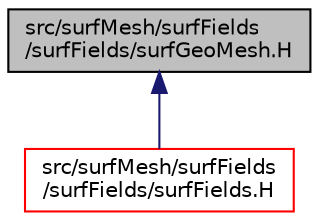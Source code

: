 digraph "src/surfMesh/surfFields/surfFields/surfGeoMesh.H"
{
  bgcolor="transparent";
  edge [fontname="Helvetica",fontsize="10",labelfontname="Helvetica",labelfontsize="10"];
  node [fontname="Helvetica",fontsize="10",shape=record];
  Node201 [label="src/surfMesh/surfFields\l/surfFields/surfGeoMesh.H",height=0.2,width=0.4,color="black", fillcolor="grey75", style="filled", fontcolor="black"];
  Node201 -> Node202 [dir="back",color="midnightblue",fontsize="10",style="solid",fontname="Helvetica"];
  Node202 [label="src/surfMesh/surfFields\l/surfFields/surfFields.H",height=0.2,width=0.4,color="red",URL="$a15599.html"];
}
